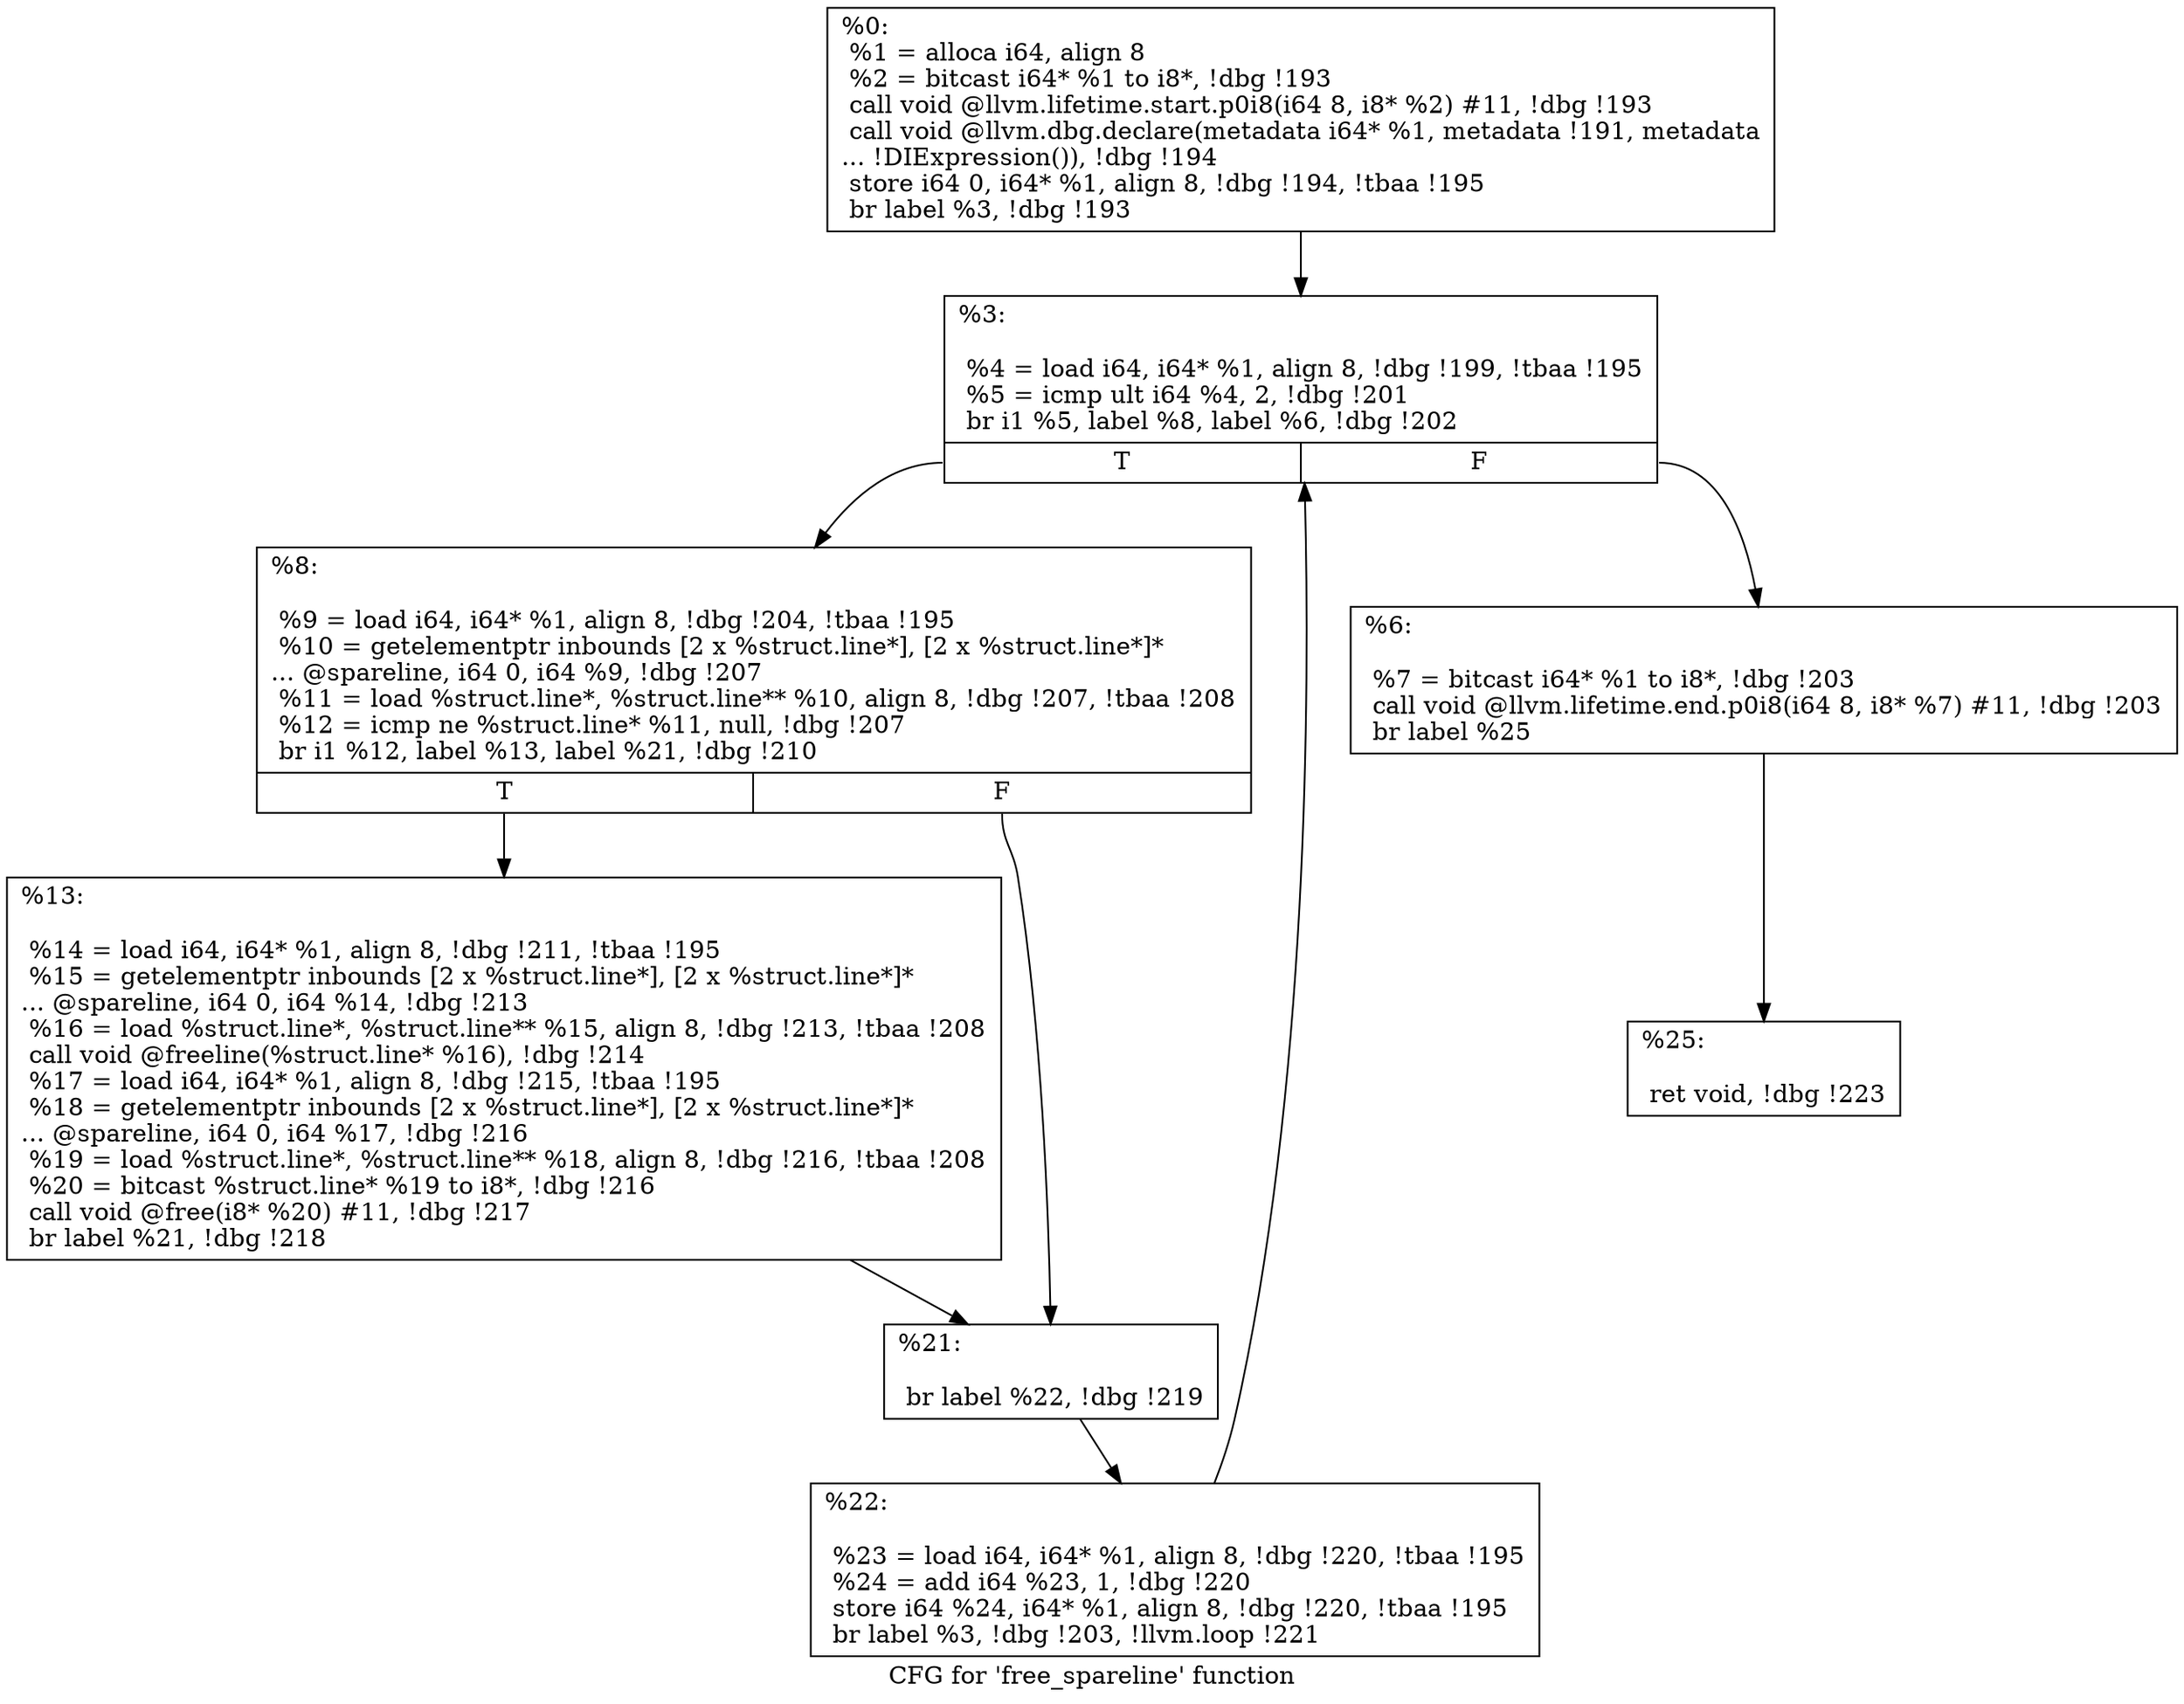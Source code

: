 digraph "CFG for 'free_spareline' function" {
	label="CFG for 'free_spareline' function";

	Node0x128a580 [shape=record,label="{%0:\l  %1 = alloca i64, align 8\l  %2 = bitcast i64* %1 to i8*, !dbg !193\l  call void @llvm.lifetime.start.p0i8(i64 8, i8* %2) #11, !dbg !193\l  call void @llvm.dbg.declare(metadata i64* %1, metadata !191, metadata\l... !DIExpression()), !dbg !194\l  store i64 0, i64* %1, align 8, !dbg !194, !tbaa !195\l  br label %3, !dbg !193\l}"];
	Node0x128a580 -> Node0x128a5d0;
	Node0x128a5d0 [shape=record,label="{%3:\l\l  %4 = load i64, i64* %1, align 8, !dbg !199, !tbaa !195\l  %5 = icmp ult i64 %4, 2, !dbg !201\l  br i1 %5, label %8, label %6, !dbg !202\l|{<s0>T|<s1>F}}"];
	Node0x128a5d0:s0 -> Node0x128a670;
	Node0x128a5d0:s1 -> Node0x128a620;
	Node0x128a620 [shape=record,label="{%6:\l\l  %7 = bitcast i64* %1 to i8*, !dbg !203\l  call void @llvm.lifetime.end.p0i8(i64 8, i8* %7) #11, !dbg !203\l  br label %25\l}"];
	Node0x128a620 -> Node0x128a7b0;
	Node0x128a670 [shape=record,label="{%8:\l\l  %9 = load i64, i64* %1, align 8, !dbg !204, !tbaa !195\l  %10 = getelementptr inbounds [2 x %struct.line*], [2 x %struct.line*]*\l... @spareline, i64 0, i64 %9, !dbg !207\l  %11 = load %struct.line*, %struct.line** %10, align 8, !dbg !207, !tbaa !208\l  %12 = icmp ne %struct.line* %11, null, !dbg !207\l  br i1 %12, label %13, label %21, !dbg !210\l|{<s0>T|<s1>F}}"];
	Node0x128a670:s0 -> Node0x128a6c0;
	Node0x128a670:s1 -> Node0x128a710;
	Node0x128a6c0 [shape=record,label="{%13:\l\l  %14 = load i64, i64* %1, align 8, !dbg !211, !tbaa !195\l  %15 = getelementptr inbounds [2 x %struct.line*], [2 x %struct.line*]*\l... @spareline, i64 0, i64 %14, !dbg !213\l  %16 = load %struct.line*, %struct.line** %15, align 8, !dbg !213, !tbaa !208\l  call void @freeline(%struct.line* %16), !dbg !214\l  %17 = load i64, i64* %1, align 8, !dbg !215, !tbaa !195\l  %18 = getelementptr inbounds [2 x %struct.line*], [2 x %struct.line*]*\l... @spareline, i64 0, i64 %17, !dbg !216\l  %19 = load %struct.line*, %struct.line** %18, align 8, !dbg !216, !tbaa !208\l  %20 = bitcast %struct.line* %19 to i8*, !dbg !216\l  call void @free(i8* %20) #11, !dbg !217\l  br label %21, !dbg !218\l}"];
	Node0x128a6c0 -> Node0x128a710;
	Node0x128a710 [shape=record,label="{%21:\l\l  br label %22, !dbg !219\l}"];
	Node0x128a710 -> Node0x128a760;
	Node0x128a760 [shape=record,label="{%22:\l\l  %23 = load i64, i64* %1, align 8, !dbg !220, !tbaa !195\l  %24 = add i64 %23, 1, !dbg !220\l  store i64 %24, i64* %1, align 8, !dbg !220, !tbaa !195\l  br label %3, !dbg !203, !llvm.loop !221\l}"];
	Node0x128a760 -> Node0x128a5d0;
	Node0x128a7b0 [shape=record,label="{%25:\l\l  ret void, !dbg !223\l}"];
}
